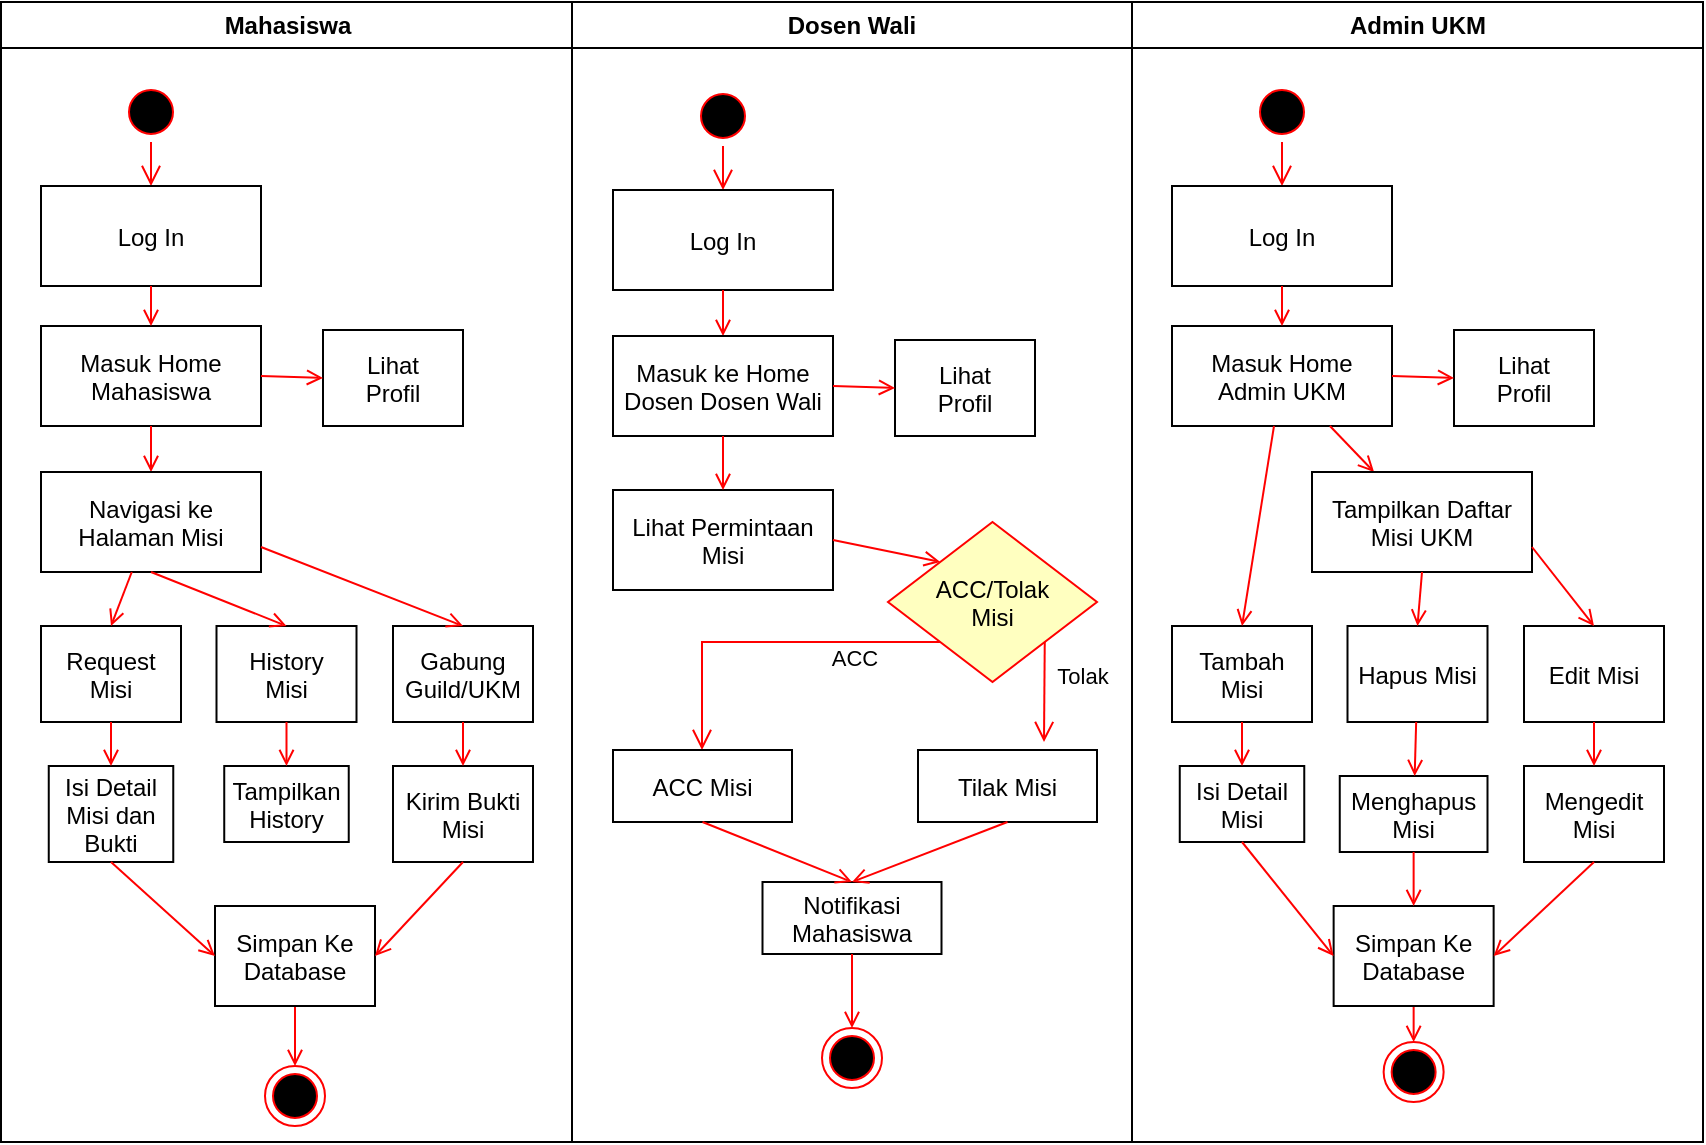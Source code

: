 <mxfile version="24.6.3" type="device">
  <diagram name="Page-1" id="XDn8oC6SCD3x3fEZOzhj">
    <mxGraphModel dx="1867" dy="767" grid="1" gridSize="10" guides="1" tooltips="1" connect="1" arrows="1" fold="1" page="1" pageScale="1" pageWidth="850" pageHeight="1100" math="0" shadow="0">
      <root>
        <mxCell id="0" />
        <mxCell id="1" parent="0" />
        <mxCell id="h0fHT9Xbu0mXgz_vGLpj-1" value="Dosen Wali" style="swimlane;whiteSpace=wrap" parent="1" vertex="1">
          <mxGeometry x="440" y="160" width="280" height="570" as="geometry" />
        </mxCell>
        <mxCell id="h0fHT9Xbu0mXgz_vGLpj-2" value="" style="endArrow=open;strokeColor=#FF0000;endFill=1;rounded=0" parent="h0fHT9Xbu0mXgz_vGLpj-1" edge="1">
          <mxGeometry relative="1" as="geometry">
            <mxPoint x="130" y="245" as="sourcePoint" />
          </mxGeometry>
        </mxCell>
        <mxCell id="h0fHT9Xbu0mXgz_vGLpj-3" value="Mahasiswa" style="swimlane;whiteSpace=wrap" parent="h0fHT9Xbu0mXgz_vGLpj-1" vertex="1">
          <mxGeometry x="-285.5" width="285.5" height="570" as="geometry" />
        </mxCell>
        <mxCell id="h0fHT9Xbu0mXgz_vGLpj-4" value="" style="ellipse;shape=startState;fillColor=#000000;strokeColor=#ff0000;" parent="h0fHT9Xbu0mXgz_vGLpj-3" vertex="1">
          <mxGeometry x="60" y="40" width="30" height="30" as="geometry" />
        </mxCell>
        <mxCell id="h0fHT9Xbu0mXgz_vGLpj-5" value="" style="edgeStyle=elbowEdgeStyle;elbow=horizontal;verticalAlign=bottom;endArrow=open;endSize=8;strokeColor=#FF0000;endFill=1;rounded=0" parent="h0fHT9Xbu0mXgz_vGLpj-3" source="h0fHT9Xbu0mXgz_vGLpj-4" target="h0fHT9Xbu0mXgz_vGLpj-6" edge="1">
          <mxGeometry x="100" y="40" as="geometry">
            <mxPoint x="115" y="110" as="targetPoint" />
          </mxGeometry>
        </mxCell>
        <mxCell id="h0fHT9Xbu0mXgz_vGLpj-6" value="Log In" style="" parent="h0fHT9Xbu0mXgz_vGLpj-3" vertex="1">
          <mxGeometry x="20" y="92" width="110" height="50" as="geometry" />
        </mxCell>
        <mxCell id="h0fHT9Xbu0mXgz_vGLpj-7" value="Masuk Home&#xa;Mahasiswa" style="" parent="h0fHT9Xbu0mXgz_vGLpj-3" vertex="1">
          <mxGeometry x="20" y="162" width="110" height="50" as="geometry" />
        </mxCell>
        <mxCell id="h0fHT9Xbu0mXgz_vGLpj-8" value="" style="endArrow=open;strokeColor=#FF0000;endFill=1;rounded=0" parent="h0fHT9Xbu0mXgz_vGLpj-3" source="h0fHT9Xbu0mXgz_vGLpj-6" target="h0fHT9Xbu0mXgz_vGLpj-7" edge="1">
          <mxGeometry relative="1" as="geometry" />
        </mxCell>
        <mxCell id="h0fHT9Xbu0mXgz_vGLpj-9" value="" style="endArrow=open;strokeColor=#FF0000;endFill=1;rounded=0" parent="h0fHT9Xbu0mXgz_vGLpj-3" source="h0fHT9Xbu0mXgz_vGLpj-7" target="h0fHT9Xbu0mXgz_vGLpj-10" edge="1">
          <mxGeometry relative="1" as="geometry">
            <mxPoint x="115" y="260" as="targetPoint" />
          </mxGeometry>
        </mxCell>
        <mxCell id="h0fHT9Xbu0mXgz_vGLpj-10" value="Navigasi ke&#xa;Halaman Misi" style="" parent="h0fHT9Xbu0mXgz_vGLpj-3" vertex="1">
          <mxGeometry x="20" y="235" width="110" height="50" as="geometry" />
        </mxCell>
        <mxCell id="h0fHT9Xbu0mXgz_vGLpj-12" value="Request&#xa;Misi" style="" parent="h0fHT9Xbu0mXgz_vGLpj-3" vertex="1">
          <mxGeometry x="20" y="312" width="70" height="48" as="geometry" />
        </mxCell>
        <mxCell id="h0fHT9Xbu0mXgz_vGLpj-13" value="" style="endArrow=open;strokeColor=#FF0000;endFill=1;rounded=0;entryX=0.5;entryY=0;entryDx=0;entryDy=0;" parent="h0fHT9Xbu0mXgz_vGLpj-3" source="h0fHT9Xbu0mXgz_vGLpj-10" target="h0fHT9Xbu0mXgz_vGLpj-12" edge="1">
          <mxGeometry relative="1" as="geometry">
            <mxPoint x="74.74" y="310" as="sourcePoint" />
            <mxPoint x="74.74" y="338" as="targetPoint" />
          </mxGeometry>
        </mxCell>
        <mxCell id="h0fHT9Xbu0mXgz_vGLpj-25" value="" style="ellipse;shape=endState;fillColor=#000000;strokeColor=#ff0000" parent="h0fHT9Xbu0mXgz_vGLpj-3" vertex="1">
          <mxGeometry x="132" y="532" width="30" height="30" as="geometry" />
        </mxCell>
        <mxCell id="h0fHT9Xbu0mXgz_vGLpj-26" value="" style="endArrow=open;strokeColor=#FF0000;endFill=1;rounded=0;entryX=0.5;entryY=0;entryDx=0;entryDy=0;exitX=0.5;exitY=1;exitDx=0;exitDy=0;" parent="h0fHT9Xbu0mXgz_vGLpj-3" source="p6a5_rXn_PCWeEMOXH3Z-13" target="h0fHT9Xbu0mXgz_vGLpj-25" edge="1">
          <mxGeometry relative="1" as="geometry">
            <mxPoint x="205" y="512" as="sourcePoint" />
            <mxPoint x="207.56" y="539" as="targetPoint" />
          </mxGeometry>
        </mxCell>
        <mxCell id="p6a5_rXn_PCWeEMOXH3Z-1" value="History&#xa;Misi" style="" vertex="1" parent="h0fHT9Xbu0mXgz_vGLpj-3">
          <mxGeometry x="107.75" y="312" width="70" height="48" as="geometry" />
        </mxCell>
        <mxCell id="p6a5_rXn_PCWeEMOXH3Z-2" value="Gabung&#xa;Guild/UKM" style="" vertex="1" parent="h0fHT9Xbu0mXgz_vGLpj-3">
          <mxGeometry x="196" y="312" width="70" height="48" as="geometry" />
        </mxCell>
        <mxCell id="p6a5_rXn_PCWeEMOXH3Z-3" value="Kirim Bukti&#xa;Misi" style="" vertex="1" parent="h0fHT9Xbu0mXgz_vGLpj-3">
          <mxGeometry x="196" y="382" width="70" height="48" as="geometry" />
        </mxCell>
        <mxCell id="p6a5_rXn_PCWeEMOXH3Z-4" value="Tampilkan&#xa;History" style="" vertex="1" parent="h0fHT9Xbu0mXgz_vGLpj-3">
          <mxGeometry x="111.62" y="382" width="62.25" height="38" as="geometry" />
        </mxCell>
        <mxCell id="p6a5_rXn_PCWeEMOXH3Z-5" value="Isi Detail&#xa;Misi dan&#xa;Bukti" style="" vertex="1" parent="h0fHT9Xbu0mXgz_vGLpj-3">
          <mxGeometry x="23.88" y="382" width="62.25" height="48" as="geometry" />
        </mxCell>
        <mxCell id="p6a5_rXn_PCWeEMOXH3Z-6" value="" style="endArrow=open;strokeColor=#FF0000;endFill=1;rounded=0;exitX=0.5;exitY=1;exitDx=0;exitDy=0;" edge="1" parent="h0fHT9Xbu0mXgz_vGLpj-3" source="h0fHT9Xbu0mXgz_vGLpj-12" target="p6a5_rXn_PCWeEMOXH3Z-5">
          <mxGeometry relative="1" as="geometry">
            <mxPoint x="190" y="362" as="sourcePoint" />
            <mxPoint x="190" y="382" as="targetPoint" />
          </mxGeometry>
        </mxCell>
        <mxCell id="p6a5_rXn_PCWeEMOXH3Z-7" value="" style="endArrow=open;strokeColor=#FF0000;endFill=1;rounded=0;" edge="1" parent="h0fHT9Xbu0mXgz_vGLpj-3" source="p6a5_rXn_PCWeEMOXH3Z-1" target="p6a5_rXn_PCWeEMOXH3Z-4">
          <mxGeometry relative="1" as="geometry">
            <mxPoint x="142.46" y="360" as="sourcePoint" />
            <mxPoint x="142.46" y="382" as="targetPoint" />
          </mxGeometry>
        </mxCell>
        <mxCell id="p6a5_rXn_PCWeEMOXH3Z-8" value="" style="endArrow=open;strokeColor=#FF0000;endFill=1;rounded=0;exitX=0.5;exitY=1;exitDx=0;exitDy=0;" edge="1" parent="h0fHT9Xbu0mXgz_vGLpj-3" source="p6a5_rXn_PCWeEMOXH3Z-2" target="p6a5_rXn_PCWeEMOXH3Z-3">
          <mxGeometry relative="1" as="geometry">
            <mxPoint x="220" y="370" as="sourcePoint" />
            <mxPoint x="220" y="392" as="targetPoint" />
          </mxGeometry>
        </mxCell>
        <mxCell id="p6a5_rXn_PCWeEMOXH3Z-9" value="Lihat&#xa;Profil" style="" vertex="1" parent="h0fHT9Xbu0mXgz_vGLpj-3">
          <mxGeometry x="161" y="164" width="70" height="48" as="geometry" />
        </mxCell>
        <mxCell id="p6a5_rXn_PCWeEMOXH3Z-10" value="" style="endArrow=open;strokeColor=#FF0000;endFill=1;rounded=0;exitX=1;exitY=0.5;exitDx=0;exitDy=0;entryX=0;entryY=0.5;entryDx=0;entryDy=0;" edge="1" parent="h0fHT9Xbu0mXgz_vGLpj-3" source="h0fHT9Xbu0mXgz_vGLpj-7" target="p6a5_rXn_PCWeEMOXH3Z-9">
          <mxGeometry relative="1" as="geometry">
            <mxPoint x="153" y="343" as="sourcePoint" />
            <mxPoint x="153" y="365" as="targetPoint" />
          </mxGeometry>
        </mxCell>
        <mxCell id="p6a5_rXn_PCWeEMOXH3Z-13" value="Simpan Ke&#xa;Database" style="" vertex="1" parent="h0fHT9Xbu0mXgz_vGLpj-3">
          <mxGeometry x="107" y="452" width="80" height="50" as="geometry" />
        </mxCell>
        <mxCell id="p6a5_rXn_PCWeEMOXH3Z-14" value="" style="endArrow=open;strokeColor=#FF0000;endFill=1;rounded=0;exitX=0.5;exitY=1;exitDx=0;exitDy=0;entryX=0;entryY=0.5;entryDx=0;entryDy=0;" edge="1" parent="h0fHT9Xbu0mXgz_vGLpj-3" source="p6a5_rXn_PCWeEMOXH3Z-5" target="p6a5_rXn_PCWeEMOXH3Z-13">
          <mxGeometry relative="1" as="geometry">
            <mxPoint x="65" y="370" as="sourcePoint" />
            <mxPoint x="65" y="392" as="targetPoint" />
          </mxGeometry>
        </mxCell>
        <mxCell id="p6a5_rXn_PCWeEMOXH3Z-16" value="" style="endArrow=open;strokeColor=#FF0000;endFill=1;rounded=0;exitX=0.5;exitY=1;exitDx=0;exitDy=0;entryX=1;entryY=0.5;entryDx=0;entryDy=0;" edge="1" parent="h0fHT9Xbu0mXgz_vGLpj-3" source="p6a5_rXn_PCWeEMOXH3Z-3" target="p6a5_rXn_PCWeEMOXH3Z-13">
          <mxGeometry relative="1" as="geometry">
            <mxPoint x="85" y="390" as="sourcePoint" />
            <mxPoint x="85" y="412" as="targetPoint" />
          </mxGeometry>
        </mxCell>
        <mxCell id="p6a5_rXn_PCWeEMOXH3Z-17" value="" style="endArrow=open;strokeColor=#FF0000;endFill=1;rounded=0;entryX=0.5;entryY=0;entryDx=0;entryDy=0;exitX=0.5;exitY=1;exitDx=0;exitDy=0;" edge="1" parent="h0fHT9Xbu0mXgz_vGLpj-3" source="h0fHT9Xbu0mXgz_vGLpj-10" target="p6a5_rXn_PCWeEMOXH3Z-1">
          <mxGeometry relative="1" as="geometry">
            <mxPoint x="75" y="295" as="sourcePoint" />
            <mxPoint x="65" y="322" as="targetPoint" />
          </mxGeometry>
        </mxCell>
        <mxCell id="p6a5_rXn_PCWeEMOXH3Z-18" value="" style="endArrow=open;strokeColor=#FF0000;endFill=1;rounded=0;entryX=0.5;entryY=0;entryDx=0;entryDy=0;exitX=1;exitY=0.75;exitDx=0;exitDy=0;" edge="1" parent="h0fHT9Xbu0mXgz_vGLpj-3" source="h0fHT9Xbu0mXgz_vGLpj-10" target="p6a5_rXn_PCWeEMOXH3Z-2">
          <mxGeometry relative="1" as="geometry">
            <mxPoint x="85" y="295" as="sourcePoint" />
            <mxPoint x="153" y="322" as="targetPoint" />
          </mxGeometry>
        </mxCell>
        <mxCell id="h0fHT9Xbu0mXgz_vGLpj-28" value="" style="ellipse;shape=startState;fillColor=#000000;strokeColor=#ff0000;" parent="h0fHT9Xbu0mXgz_vGLpj-1" vertex="1">
          <mxGeometry x="60.5" y="42" width="30" height="30" as="geometry" />
        </mxCell>
        <mxCell id="h0fHT9Xbu0mXgz_vGLpj-29" value="" style="edgeStyle=elbowEdgeStyle;elbow=horizontal;verticalAlign=bottom;endArrow=open;endSize=8;strokeColor=#FF0000;endFill=1;rounded=0" parent="h0fHT9Xbu0mXgz_vGLpj-1" source="h0fHT9Xbu0mXgz_vGLpj-28" target="h0fHT9Xbu0mXgz_vGLpj-31" edge="1">
          <mxGeometry x="-344.5" y="-88" as="geometry">
            <mxPoint x="75.333" y="94" as="targetPoint" />
          </mxGeometry>
        </mxCell>
        <mxCell id="h0fHT9Xbu0mXgz_vGLpj-31" value="Log In" style="" parent="h0fHT9Xbu0mXgz_vGLpj-1" vertex="1">
          <mxGeometry x="20.5" y="94" width="110" height="50" as="geometry" />
        </mxCell>
        <mxCell id="h0fHT9Xbu0mXgz_vGLpj-33" value="" style="endArrow=open;strokeColor=#FF0000;endFill=1;rounded=0" parent="h0fHT9Xbu0mXgz_vGLpj-1" source="h0fHT9Xbu0mXgz_vGLpj-31" target="h0fHT9Xbu0mXgz_vGLpj-34" edge="1">
          <mxGeometry relative="1" as="geometry">
            <mxPoint x="115.5" y="262" as="targetPoint" />
          </mxGeometry>
        </mxCell>
        <mxCell id="h0fHT9Xbu0mXgz_vGLpj-34" value="Masuk ke Home&#xa;Dosen Dosen Wali" style="" parent="h0fHT9Xbu0mXgz_vGLpj-1" vertex="1">
          <mxGeometry x="20.5" y="167" width="110" height="50" as="geometry" />
        </mxCell>
        <mxCell id="h0fHT9Xbu0mXgz_vGLpj-35" value="Lihat Permintaan&#xa;Misi" style="" parent="h0fHT9Xbu0mXgz_vGLpj-1" vertex="1">
          <mxGeometry x="20.5" y="244" width="110" height="50" as="geometry" />
        </mxCell>
        <mxCell id="h0fHT9Xbu0mXgz_vGLpj-36" value="" style="endArrow=open;strokeColor=#FF0000;endFill=1;rounded=0;entryX=0.5;entryY=0;entryDx=0;entryDy=0;" parent="h0fHT9Xbu0mXgz_vGLpj-1" source="h0fHT9Xbu0mXgz_vGLpj-34" target="h0fHT9Xbu0mXgz_vGLpj-35" edge="1">
          <mxGeometry relative="1" as="geometry">
            <mxPoint x="75.24" y="312" as="sourcePoint" />
            <mxPoint x="75.24" y="340" as="targetPoint" />
          </mxGeometry>
        </mxCell>
        <mxCell id="h0fHT9Xbu0mXgz_vGLpj-37" value="" style="ellipse;shape=endState;fillColor=#000000;strokeColor=#ff0000" parent="h0fHT9Xbu0mXgz_vGLpj-1" vertex="1">
          <mxGeometry x="125" y="513" width="30" height="30" as="geometry" />
        </mxCell>
        <mxCell id="p6a5_rXn_PCWeEMOXH3Z-19" value="ACC/Tolak&#xa;Misi" style="rhombus;fillColor=#ffffc0;strokeColor=#ff0000;" vertex="1" parent="h0fHT9Xbu0mXgz_vGLpj-1">
          <mxGeometry x="158" y="260" width="104.5" height="80" as="geometry" />
        </mxCell>
        <mxCell id="p6a5_rXn_PCWeEMOXH3Z-20" value="" style="edgeStyle=elbowEdgeStyle;elbow=horizontal;align=left;verticalAlign=top;endArrow=open;endSize=8;strokeColor=#FF0000;endFill=1;rounded=0;exitX=0;exitY=1;exitDx=0;exitDy=0;" edge="1" parent="h0fHT9Xbu0mXgz_vGLpj-1" source="p6a5_rXn_PCWeEMOXH3Z-19" target="p6a5_rXn_PCWeEMOXH3Z-24">
          <mxGeometry x="-0.483" y="3" relative="1" as="geometry">
            <mxPoint x="150" y="259.5" as="targetPoint" />
            <mxPoint x="205.5" y="159.5" as="sourcePoint" />
            <Array as="points">
              <mxPoint x="65" y="360" />
            </Array>
            <mxPoint x="1" as="offset" />
          </mxGeometry>
        </mxCell>
        <mxCell id="p6a5_rXn_PCWeEMOXH3Z-21" value="ACC" style="edgeLabel;html=1;align=center;verticalAlign=middle;resizable=0;points=[];" vertex="1" connectable="0" parent="p6a5_rXn_PCWeEMOXH3Z-20">
          <mxGeometry x="-0.128" y="-1" relative="1" as="geometry">
            <mxPoint x="32" y="9" as="offset" />
          </mxGeometry>
        </mxCell>
        <mxCell id="p6a5_rXn_PCWeEMOXH3Z-22" value="" style="edgeStyle=elbowEdgeStyle;elbow=horizontal;align=left;verticalAlign=top;endArrow=open;endSize=8;strokeColor=#FF0000;endFill=1;rounded=0;exitX=1;exitY=1;exitDx=0;exitDy=0;" edge="1" parent="h0fHT9Xbu0mXgz_vGLpj-1" source="p6a5_rXn_PCWeEMOXH3Z-19">
          <mxGeometry x="-0.483" y="3" relative="1" as="geometry">
            <mxPoint x="236" y="370" as="targetPoint" />
            <mxPoint x="238" y="432" as="sourcePoint" />
            <Array as="points">
              <mxPoint x="236" y="340" />
            </Array>
            <mxPoint x="1" as="offset" />
          </mxGeometry>
        </mxCell>
        <mxCell id="p6a5_rXn_PCWeEMOXH3Z-23" value="Tolak" style="edgeLabel;html=1;align=center;verticalAlign=middle;resizable=0;points=[];" vertex="1" connectable="0" parent="p6a5_rXn_PCWeEMOXH3Z-22">
          <mxGeometry x="-0.128" y="-1" relative="1" as="geometry">
            <mxPoint x="20" y="-5" as="offset" />
          </mxGeometry>
        </mxCell>
        <mxCell id="p6a5_rXn_PCWeEMOXH3Z-24" value="ACC Misi" style="" vertex="1" parent="h0fHT9Xbu0mXgz_vGLpj-1">
          <mxGeometry x="20.5" y="374" width="89.5" height="36" as="geometry" />
        </mxCell>
        <mxCell id="p6a5_rXn_PCWeEMOXH3Z-25" value="Tilak Misi" style="" vertex="1" parent="h0fHT9Xbu0mXgz_vGLpj-1">
          <mxGeometry x="173" y="374" width="89.5" height="36" as="geometry" />
        </mxCell>
        <mxCell id="p6a5_rXn_PCWeEMOXH3Z-26" value="Notifikasi&#xa;Mahasiswa" style="" vertex="1" parent="h0fHT9Xbu0mXgz_vGLpj-1">
          <mxGeometry x="95.25" y="440" width="89.5" height="36" as="geometry" />
        </mxCell>
        <mxCell id="p6a5_rXn_PCWeEMOXH3Z-28" value="" style="endArrow=open;strokeColor=#FF0000;endFill=1;rounded=0;entryX=0.5;entryY=0;entryDx=0;entryDy=0;exitX=0.5;exitY=1;exitDx=0;exitDy=0;" edge="1" parent="h0fHT9Xbu0mXgz_vGLpj-1" source="p6a5_rXn_PCWeEMOXH3Z-24" target="p6a5_rXn_PCWeEMOXH3Z-26">
          <mxGeometry relative="1" as="geometry">
            <mxPoint x="96" y="307" as="sourcePoint" />
            <mxPoint x="96" y="334" as="targetPoint" />
          </mxGeometry>
        </mxCell>
        <mxCell id="p6a5_rXn_PCWeEMOXH3Z-27" value="" style="endArrow=open;strokeColor=#FF0000;endFill=1;rounded=0;entryX=0.5;entryY=0;entryDx=0;entryDy=0;exitX=0.5;exitY=1;exitDx=0;exitDy=0;" edge="1" parent="h0fHT9Xbu0mXgz_vGLpj-1" source="p6a5_rXn_PCWeEMOXH3Z-25" target="p6a5_rXn_PCWeEMOXH3Z-26">
          <mxGeometry relative="1" as="geometry">
            <mxPoint x="86" y="297" as="sourcePoint" />
            <mxPoint x="86" y="324" as="targetPoint" />
          </mxGeometry>
        </mxCell>
        <mxCell id="p6a5_rXn_PCWeEMOXH3Z-29" value="" style="endArrow=open;strokeColor=#FF0000;endFill=1;rounded=0;entryX=0.5;entryY=0;entryDx=0;entryDy=0;exitX=0.5;exitY=1;exitDx=0;exitDy=0;" edge="1" parent="h0fHT9Xbu0mXgz_vGLpj-1" source="p6a5_rXn_PCWeEMOXH3Z-26" target="h0fHT9Xbu0mXgz_vGLpj-37">
          <mxGeometry relative="1" as="geometry">
            <mxPoint x="228" y="490" as="sourcePoint" />
            <mxPoint x="150" y="520" as="targetPoint" />
          </mxGeometry>
        </mxCell>
        <mxCell id="p6a5_rXn_PCWeEMOXH3Z-30" value="" style="endArrow=open;strokeColor=#FF0000;endFill=1;rounded=0;entryX=0;entryY=0;entryDx=0;entryDy=0;exitX=1;exitY=0.5;exitDx=0;exitDy=0;" edge="1" parent="h0fHT9Xbu0mXgz_vGLpj-1" source="h0fHT9Xbu0mXgz_vGLpj-35" target="p6a5_rXn_PCWeEMOXH3Z-19">
          <mxGeometry relative="1" as="geometry">
            <mxPoint x="86" y="297" as="sourcePoint" />
            <mxPoint x="86" y="324" as="targetPoint" />
          </mxGeometry>
        </mxCell>
        <mxCell id="p6a5_rXn_PCWeEMOXH3Z-31" value="Lihat&#xa;Profil" style="" vertex="1" parent="h0fHT9Xbu0mXgz_vGLpj-1">
          <mxGeometry x="161.5" y="169" width="70" height="48" as="geometry" />
        </mxCell>
        <mxCell id="p6a5_rXn_PCWeEMOXH3Z-32" value="" style="endArrow=open;strokeColor=#FF0000;endFill=1;rounded=0;entryX=0;entryY=0.5;entryDx=0;entryDy=0;exitX=1;exitY=0.5;exitDx=0;exitDy=0;" edge="1" parent="h0fHT9Xbu0mXgz_vGLpj-1" target="p6a5_rXn_PCWeEMOXH3Z-31" source="h0fHT9Xbu0mXgz_vGLpj-34">
          <mxGeometry relative="1" as="geometry">
            <mxPoint x="130.5" y="263.36" as="sourcePoint" />
            <mxPoint x="153.5" y="440" as="targetPoint" />
          </mxGeometry>
        </mxCell>
        <mxCell id="p6a5_rXn_PCWeEMOXH3Z-33" value="Admin UKM" style="swimlane;whiteSpace=wrap" vertex="1" parent="1">
          <mxGeometry x="720" y="160" width="285.5" height="570" as="geometry" />
        </mxCell>
        <mxCell id="p6a5_rXn_PCWeEMOXH3Z-34" value="" style="ellipse;shape=startState;fillColor=#000000;strokeColor=#ff0000;" vertex="1" parent="p6a5_rXn_PCWeEMOXH3Z-33">
          <mxGeometry x="60" y="40" width="30" height="30" as="geometry" />
        </mxCell>
        <mxCell id="p6a5_rXn_PCWeEMOXH3Z-35" value="" style="edgeStyle=elbowEdgeStyle;elbow=horizontal;verticalAlign=bottom;endArrow=open;endSize=8;strokeColor=#FF0000;endFill=1;rounded=0" edge="1" parent="p6a5_rXn_PCWeEMOXH3Z-33" source="p6a5_rXn_PCWeEMOXH3Z-34" target="p6a5_rXn_PCWeEMOXH3Z-36">
          <mxGeometry x="100" y="40" as="geometry">
            <mxPoint x="115" y="110" as="targetPoint" />
          </mxGeometry>
        </mxCell>
        <mxCell id="p6a5_rXn_PCWeEMOXH3Z-36" value="Log In" style="" vertex="1" parent="p6a5_rXn_PCWeEMOXH3Z-33">
          <mxGeometry x="20" y="92" width="110" height="50" as="geometry" />
        </mxCell>
        <mxCell id="p6a5_rXn_PCWeEMOXH3Z-37" value="Masuk Home&#xa;Admin UKM" style="" vertex="1" parent="p6a5_rXn_PCWeEMOXH3Z-33">
          <mxGeometry x="20" y="162" width="110" height="50" as="geometry" />
        </mxCell>
        <mxCell id="p6a5_rXn_PCWeEMOXH3Z-38" value="" style="endArrow=open;strokeColor=#FF0000;endFill=1;rounded=0" edge="1" parent="p6a5_rXn_PCWeEMOXH3Z-33" source="p6a5_rXn_PCWeEMOXH3Z-36" target="p6a5_rXn_PCWeEMOXH3Z-37">
          <mxGeometry relative="1" as="geometry" />
        </mxCell>
        <mxCell id="p6a5_rXn_PCWeEMOXH3Z-39" value="" style="endArrow=open;strokeColor=#FF0000;endFill=1;rounded=0" edge="1" parent="p6a5_rXn_PCWeEMOXH3Z-33" source="p6a5_rXn_PCWeEMOXH3Z-37" target="p6a5_rXn_PCWeEMOXH3Z-40">
          <mxGeometry relative="1" as="geometry">
            <mxPoint x="115" y="260" as="targetPoint" />
          </mxGeometry>
        </mxCell>
        <mxCell id="p6a5_rXn_PCWeEMOXH3Z-40" value="Tampilkan Daftar&#xa;Misi UKM" style="" vertex="1" parent="p6a5_rXn_PCWeEMOXH3Z-33">
          <mxGeometry x="90" y="235" width="110" height="50" as="geometry" />
        </mxCell>
        <mxCell id="p6a5_rXn_PCWeEMOXH3Z-41" value="Tambah&#xa;Misi" style="" vertex="1" parent="p6a5_rXn_PCWeEMOXH3Z-33">
          <mxGeometry x="20" y="312" width="70" height="48" as="geometry" />
        </mxCell>
        <mxCell id="p6a5_rXn_PCWeEMOXH3Z-42" value="" style="endArrow=open;strokeColor=#FF0000;endFill=1;rounded=0;entryX=0.5;entryY=0;entryDx=0;entryDy=0;" edge="1" parent="p6a5_rXn_PCWeEMOXH3Z-33" source="p6a5_rXn_PCWeEMOXH3Z-37" target="p6a5_rXn_PCWeEMOXH3Z-41">
          <mxGeometry relative="1" as="geometry">
            <mxPoint x="74.74" y="310" as="sourcePoint" />
            <mxPoint x="74.74" y="338" as="targetPoint" />
          </mxGeometry>
        </mxCell>
        <mxCell id="p6a5_rXn_PCWeEMOXH3Z-43" value="" style="ellipse;shape=endState;fillColor=#000000;strokeColor=#ff0000" vertex="1" parent="p6a5_rXn_PCWeEMOXH3Z-33">
          <mxGeometry x="125.82" y="520" width="30" height="30" as="geometry" />
        </mxCell>
        <mxCell id="p6a5_rXn_PCWeEMOXH3Z-44" value="" style="endArrow=open;strokeColor=#FF0000;endFill=1;rounded=0;entryX=0.5;entryY=0;entryDx=0;entryDy=0;exitX=0.5;exitY=1;exitDx=0;exitDy=0;" edge="1" parent="p6a5_rXn_PCWeEMOXH3Z-33" source="p6a5_rXn_PCWeEMOXH3Z-55" target="p6a5_rXn_PCWeEMOXH3Z-43">
          <mxGeometry relative="1" as="geometry">
            <mxPoint x="205" y="512" as="sourcePoint" />
            <mxPoint x="207.56" y="539" as="targetPoint" />
          </mxGeometry>
        </mxCell>
        <mxCell id="p6a5_rXn_PCWeEMOXH3Z-45" value="Hapus Misi" style="" vertex="1" parent="p6a5_rXn_PCWeEMOXH3Z-33">
          <mxGeometry x="107.75" y="312" width="70" height="48" as="geometry" />
        </mxCell>
        <mxCell id="p6a5_rXn_PCWeEMOXH3Z-46" value="Edit Misi" style="" vertex="1" parent="p6a5_rXn_PCWeEMOXH3Z-33">
          <mxGeometry x="196" y="312" width="70" height="48" as="geometry" />
        </mxCell>
        <mxCell id="p6a5_rXn_PCWeEMOXH3Z-47" value="Mengedit&#xa;Misi" style="" vertex="1" parent="p6a5_rXn_PCWeEMOXH3Z-33">
          <mxGeometry x="196" y="382" width="70" height="48" as="geometry" />
        </mxCell>
        <mxCell id="p6a5_rXn_PCWeEMOXH3Z-48" value="Menghapus&#xa;Misi" style="" vertex="1" parent="p6a5_rXn_PCWeEMOXH3Z-33">
          <mxGeometry x="103.88" y="387" width="73.87" height="38" as="geometry" />
        </mxCell>
        <mxCell id="p6a5_rXn_PCWeEMOXH3Z-49" value="Isi Detail&#xa;Misi" style="" vertex="1" parent="p6a5_rXn_PCWeEMOXH3Z-33">
          <mxGeometry x="23.88" y="382" width="62.25" height="38" as="geometry" />
        </mxCell>
        <mxCell id="p6a5_rXn_PCWeEMOXH3Z-50" value="" style="endArrow=open;strokeColor=#FF0000;endFill=1;rounded=0;exitX=0.5;exitY=1;exitDx=0;exitDy=0;" edge="1" parent="p6a5_rXn_PCWeEMOXH3Z-33" source="p6a5_rXn_PCWeEMOXH3Z-41" target="p6a5_rXn_PCWeEMOXH3Z-49">
          <mxGeometry relative="1" as="geometry">
            <mxPoint x="190" y="362" as="sourcePoint" />
            <mxPoint x="190" y="382" as="targetPoint" />
          </mxGeometry>
        </mxCell>
        <mxCell id="p6a5_rXn_PCWeEMOXH3Z-51" value="" style="endArrow=open;strokeColor=#FF0000;endFill=1;rounded=0;" edge="1" parent="p6a5_rXn_PCWeEMOXH3Z-33" source="p6a5_rXn_PCWeEMOXH3Z-45" target="p6a5_rXn_PCWeEMOXH3Z-48">
          <mxGeometry relative="1" as="geometry">
            <mxPoint x="142.46" y="360" as="sourcePoint" />
            <mxPoint x="142.46" y="382" as="targetPoint" />
          </mxGeometry>
        </mxCell>
        <mxCell id="p6a5_rXn_PCWeEMOXH3Z-52" value="" style="endArrow=open;strokeColor=#FF0000;endFill=1;rounded=0;exitX=0.5;exitY=1;exitDx=0;exitDy=0;" edge="1" parent="p6a5_rXn_PCWeEMOXH3Z-33" source="p6a5_rXn_PCWeEMOXH3Z-46" target="p6a5_rXn_PCWeEMOXH3Z-47">
          <mxGeometry relative="1" as="geometry">
            <mxPoint x="220" y="370" as="sourcePoint" />
            <mxPoint x="220" y="392" as="targetPoint" />
          </mxGeometry>
        </mxCell>
        <mxCell id="p6a5_rXn_PCWeEMOXH3Z-53" value="Lihat&#xa;Profil" style="" vertex="1" parent="p6a5_rXn_PCWeEMOXH3Z-33">
          <mxGeometry x="161" y="164" width="70" height="48" as="geometry" />
        </mxCell>
        <mxCell id="p6a5_rXn_PCWeEMOXH3Z-54" value="" style="endArrow=open;strokeColor=#FF0000;endFill=1;rounded=0;exitX=1;exitY=0.5;exitDx=0;exitDy=0;entryX=0;entryY=0.5;entryDx=0;entryDy=0;" edge="1" parent="p6a5_rXn_PCWeEMOXH3Z-33" source="p6a5_rXn_PCWeEMOXH3Z-37" target="p6a5_rXn_PCWeEMOXH3Z-53">
          <mxGeometry relative="1" as="geometry">
            <mxPoint x="153" y="343" as="sourcePoint" />
            <mxPoint x="153" y="365" as="targetPoint" />
          </mxGeometry>
        </mxCell>
        <mxCell id="p6a5_rXn_PCWeEMOXH3Z-55" value="Simpan Ke&#xa;Database" style="" vertex="1" parent="p6a5_rXn_PCWeEMOXH3Z-33">
          <mxGeometry x="100.82" y="452" width="80" height="50" as="geometry" />
        </mxCell>
        <mxCell id="p6a5_rXn_PCWeEMOXH3Z-56" value="" style="endArrow=open;strokeColor=#FF0000;endFill=1;rounded=0;exitX=0.5;exitY=1;exitDx=0;exitDy=0;entryX=0;entryY=0.5;entryDx=0;entryDy=0;" edge="1" parent="p6a5_rXn_PCWeEMOXH3Z-33" source="p6a5_rXn_PCWeEMOXH3Z-49" target="p6a5_rXn_PCWeEMOXH3Z-55">
          <mxGeometry relative="1" as="geometry">
            <mxPoint x="65" y="370" as="sourcePoint" />
            <mxPoint x="65" y="392" as="targetPoint" />
          </mxGeometry>
        </mxCell>
        <mxCell id="p6a5_rXn_PCWeEMOXH3Z-57" value="" style="endArrow=open;strokeColor=#FF0000;endFill=1;rounded=0;exitX=0.5;exitY=1;exitDx=0;exitDy=0;entryX=1;entryY=0.5;entryDx=0;entryDy=0;" edge="1" parent="p6a5_rXn_PCWeEMOXH3Z-33" source="p6a5_rXn_PCWeEMOXH3Z-47" target="p6a5_rXn_PCWeEMOXH3Z-55">
          <mxGeometry relative="1" as="geometry">
            <mxPoint x="85" y="390" as="sourcePoint" />
            <mxPoint x="85" y="412" as="targetPoint" />
          </mxGeometry>
        </mxCell>
        <mxCell id="p6a5_rXn_PCWeEMOXH3Z-58" value="" style="endArrow=open;strokeColor=#FF0000;endFill=1;rounded=0;entryX=0.5;entryY=0;entryDx=0;entryDy=0;exitX=0.5;exitY=1;exitDx=0;exitDy=0;" edge="1" parent="p6a5_rXn_PCWeEMOXH3Z-33" source="p6a5_rXn_PCWeEMOXH3Z-40" target="p6a5_rXn_PCWeEMOXH3Z-45">
          <mxGeometry relative="1" as="geometry">
            <mxPoint x="75" y="295" as="sourcePoint" />
            <mxPoint x="65" y="322" as="targetPoint" />
          </mxGeometry>
        </mxCell>
        <mxCell id="p6a5_rXn_PCWeEMOXH3Z-59" value="" style="endArrow=open;strokeColor=#FF0000;endFill=1;rounded=0;entryX=0.5;entryY=0;entryDx=0;entryDy=0;exitX=1;exitY=0.75;exitDx=0;exitDy=0;" edge="1" parent="p6a5_rXn_PCWeEMOXH3Z-33" source="p6a5_rXn_PCWeEMOXH3Z-40" target="p6a5_rXn_PCWeEMOXH3Z-46">
          <mxGeometry relative="1" as="geometry">
            <mxPoint x="85" y="295" as="sourcePoint" />
            <mxPoint x="153" y="322" as="targetPoint" />
          </mxGeometry>
        </mxCell>
        <mxCell id="p6a5_rXn_PCWeEMOXH3Z-61" value="" style="endArrow=open;strokeColor=#FF0000;endFill=1;rounded=0;exitX=0.5;exitY=1;exitDx=0;exitDy=0;" edge="1" parent="p6a5_rXn_PCWeEMOXH3Z-33" source="p6a5_rXn_PCWeEMOXH3Z-48" target="p6a5_rXn_PCWeEMOXH3Z-55">
          <mxGeometry relative="1" as="geometry">
            <mxPoint x="241" y="370" as="sourcePoint" />
            <mxPoint x="241" y="392" as="targetPoint" />
          </mxGeometry>
        </mxCell>
      </root>
    </mxGraphModel>
  </diagram>
</mxfile>
